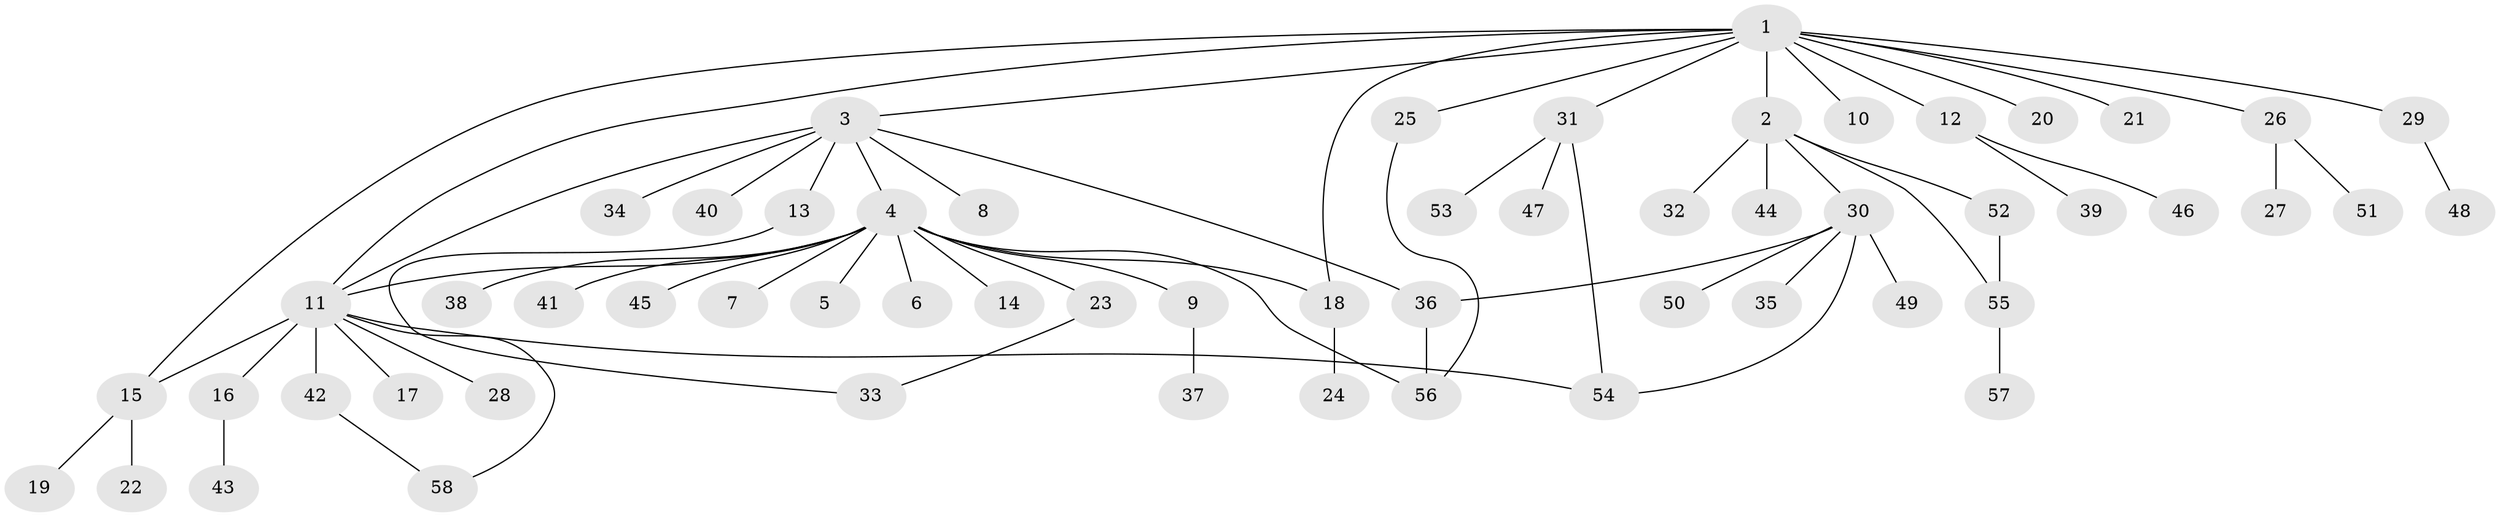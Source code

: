 // Generated by graph-tools (version 1.1) at 2025/47/03/09/25 04:47:53]
// undirected, 58 vertices, 69 edges
graph export_dot {
graph [start="1"]
  node [color=gray90,style=filled];
  1;
  2;
  3;
  4;
  5;
  6;
  7;
  8;
  9;
  10;
  11;
  12;
  13;
  14;
  15;
  16;
  17;
  18;
  19;
  20;
  21;
  22;
  23;
  24;
  25;
  26;
  27;
  28;
  29;
  30;
  31;
  32;
  33;
  34;
  35;
  36;
  37;
  38;
  39;
  40;
  41;
  42;
  43;
  44;
  45;
  46;
  47;
  48;
  49;
  50;
  51;
  52;
  53;
  54;
  55;
  56;
  57;
  58;
  1 -- 2;
  1 -- 3;
  1 -- 10;
  1 -- 11;
  1 -- 12;
  1 -- 15;
  1 -- 18;
  1 -- 20;
  1 -- 21;
  1 -- 25;
  1 -- 26;
  1 -- 29;
  1 -- 31;
  2 -- 30;
  2 -- 32;
  2 -- 44;
  2 -- 52;
  2 -- 55;
  3 -- 4;
  3 -- 8;
  3 -- 11;
  3 -- 13;
  3 -- 34;
  3 -- 36;
  3 -- 40;
  4 -- 5;
  4 -- 6;
  4 -- 7;
  4 -- 9;
  4 -- 11;
  4 -- 14;
  4 -- 18;
  4 -- 23;
  4 -- 38;
  4 -- 41;
  4 -- 45;
  4 -- 56;
  9 -- 37;
  11 -- 15;
  11 -- 16;
  11 -- 17;
  11 -- 28;
  11 -- 42;
  11 -- 54;
  11 -- 58;
  12 -- 39;
  12 -- 46;
  13 -- 33;
  15 -- 19;
  15 -- 22;
  16 -- 43;
  18 -- 24;
  23 -- 33;
  25 -- 56;
  26 -- 27;
  26 -- 51;
  29 -- 48;
  30 -- 35;
  30 -- 36;
  30 -- 49;
  30 -- 50;
  30 -- 54;
  31 -- 47;
  31 -- 53;
  31 -- 54;
  36 -- 56;
  42 -- 58;
  52 -- 55;
  55 -- 57;
}
